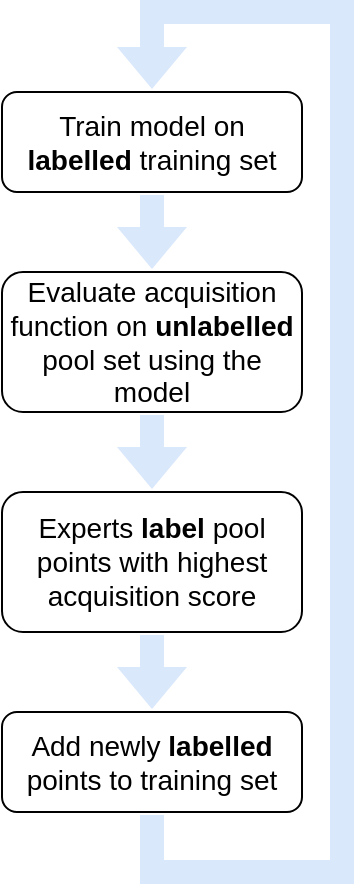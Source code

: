<mxfile version="10.8.0" type="device"><diagram id="TgJhnKNgW27HwxgJiKMK" name="Page-1"><mxGraphModel dx="842" dy="619" grid="1" gridSize="10" guides="1" tooltips="1" connect="1" arrows="1" fold="1" page="1" pageScale="1" pageWidth="850" pageHeight="1100" math="1" shadow="0"><root><mxCell id="0"/><mxCell id="1" parent="0"/><mxCell id="GoTlkgohVThbTU2hGOda-11" style="edgeStyle=orthogonalEdgeStyle;shape=flexArrow;rounded=0;orthogonalLoop=1;jettySize=auto;html=1;exitX=0.5;exitY=1;exitDx=0;exitDy=0;entryX=0.5;entryY=0;entryDx=0;entryDy=0;startSize=6;sourcePerimeterSpacing=6;endSize=6;targetPerimeterSpacing=6;strokeColor=none;strokeWidth=3;fillColor=#dae8fc;" edge="1" parent="1" source="GoTlkgohVThbTU2hGOda-1" target="GoTlkgohVThbTU2hGOda-4"><mxGeometry relative="1" as="geometry"/></mxCell><mxCell id="GoTlkgohVThbTU2hGOda-1" value="&lt;span id=&quot;docs-internal-guid-9bd1b30d-7fff-6353-daa5-7695b8c2633d&quot;&gt;&lt;p dir=&quot;ltr&quot;&gt;&lt;font style=&quot;font-size: 14px&quot;&gt;Train model on &lt;b&gt;labelled&lt;/b&gt; training set&lt;/font&gt;&lt;/p&gt;&lt;/span&gt;" style="rounded=1;whiteSpace=wrap;html=1;" vertex="1" parent="1"><mxGeometry x="170" y="130" width="150" height="50" as="geometry"/></mxCell><mxCell id="GoTlkgohVThbTU2hGOda-12" style="edgeStyle=orthogonalEdgeStyle;shape=flexArrow;rounded=0;orthogonalLoop=1;jettySize=auto;html=1;exitX=0.5;exitY=1;exitDx=0;exitDy=0;entryX=0.5;entryY=0;entryDx=0;entryDy=0;startSize=6;sourcePerimeterSpacing=6;endSize=6;targetPerimeterSpacing=6;strokeWidth=3;fillColor=#dae8fc;strokeColor=none;" edge="1" parent="1" source="GoTlkgohVThbTU2hGOda-4" target="GoTlkgohVThbTU2hGOda-5"><mxGeometry relative="1" as="geometry"/></mxCell><mxCell id="GoTlkgohVThbTU2hGOda-4" value="&lt;span id=&quot;docs-internal-guid-9bd1b30d-7fff-6353-daa5-7695b8c2633d&quot;&gt;&lt;font style=&quot;font-size: 14px&quot;&gt;&lt;p dir=&quot;ltr&quot;&gt;&lt;/p&gt;&lt;p dir=&quot;ltr&quot;&gt;Evaluate acquisition function on &lt;b&gt;unlabelled&lt;/b&gt; pool set using the model&lt;/p&gt;&lt;/font&gt;&lt;/span&gt;" style="rounded=1;whiteSpace=wrap;html=1;" vertex="1" parent="1"><mxGeometry x="170" y="220" width="150" height="70" as="geometry"/></mxCell><mxCell id="GoTlkgohVThbTU2hGOda-14" style="edgeStyle=orthogonalEdgeStyle;shape=flexArrow;rounded=0;orthogonalLoop=1;jettySize=auto;html=1;exitX=0.5;exitY=1;exitDx=0;exitDy=0;entryX=0.5;entryY=0;entryDx=0;entryDy=0;startSize=6;sourcePerimeterSpacing=6;endSize=6;targetPerimeterSpacing=6;strokeWidth=3;fillColor=#dae8fc;strokeColor=none;" edge="1" parent="1" source="GoTlkgohVThbTU2hGOda-5" target="GoTlkgohVThbTU2hGOda-7"><mxGeometry relative="1" as="geometry"/></mxCell><mxCell id="GoTlkgohVThbTU2hGOda-5" value="&lt;span id=&quot;docs-internal-guid-9bd1b30d-7fff-6353-daa5-7695b8c2633d&quot;&gt;&lt;font style=&quot;font-size: 14px&quot;&gt;&lt;p dir=&quot;ltr&quot;&gt;&lt;/p&gt;&lt;p dir=&quot;ltr&quot;&gt;&lt;/p&gt;&lt;p dir=&quot;ltr&quot;&gt;Experts &lt;b&gt;label&lt;/b&gt; pool points with highest acquisition score&lt;/p&gt;&lt;/font&gt;&lt;/span&gt;" style="rounded=1;whiteSpace=wrap;html=1;" vertex="1" parent="1"><mxGeometry x="170" y="330" width="150" height="70" as="geometry"/></mxCell><mxCell id="GoTlkgohVThbTU2hGOda-10" style="rounded=0;orthogonalLoop=1;jettySize=auto;html=1;exitX=0.5;exitY=1;exitDx=0;exitDy=0;entryX=0.5;entryY=0;entryDx=0;entryDy=0;targetPerimeterSpacing=6;strokeWidth=3;shape=flexArrow;endSize=6;startSize=6;sourcePerimeterSpacing=6;edgeStyle=orthogonalEdgeStyle;spacingTop=4;spacingBottom=5;spacing=4;fillColor=#dae8fc;strokeColor=none;" edge="1" parent="1" source="GoTlkgohVThbTU2hGOda-7" target="GoTlkgohVThbTU2hGOda-1"><mxGeometry relative="1" as="geometry"><Array as="points"><mxPoint x="245" y="520"/><mxPoint x="340" y="520"/><mxPoint x="340" y="90"/><mxPoint x="245" y="90"/></Array></mxGeometry></mxCell><mxCell id="GoTlkgohVThbTU2hGOda-7" value="&lt;span id=&quot;docs-internal-guid-9bd1b30d-7fff-6353-daa5-7695b8c2633d&quot;&gt;&lt;font style=&quot;font-size: 14px&quot;&gt;&lt;p dir=&quot;ltr&quot;&gt;&lt;/p&gt;&lt;p dir=&quot;ltr&quot;&gt;&lt;/p&gt;&lt;p dir=&quot;ltr&quot;&gt;&lt;/p&gt;&lt;p dir=&quot;ltr&quot;&gt;Add newly &lt;b&gt;labelled&lt;/b&gt; points to training set&lt;/p&gt;&lt;/font&gt;&lt;/span&gt;" style="rounded=1;whiteSpace=wrap;html=1;" vertex="1" parent="1"><mxGeometry x="170" y="440" width="150" height="50" as="geometry"/></mxCell></root></mxGraphModel></diagram></mxfile>